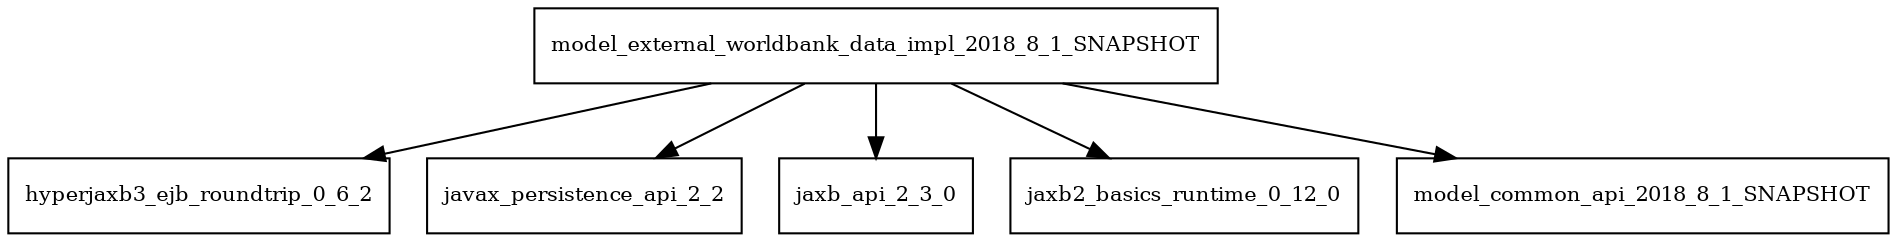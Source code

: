 digraph model_external_worldbank_data_impl_2018_8_1_SNAPSHOT_dependencies {
  node [shape = box, fontsize=10.0];
  model_external_worldbank_data_impl_2018_8_1_SNAPSHOT -> hyperjaxb3_ejb_roundtrip_0_6_2;
  model_external_worldbank_data_impl_2018_8_1_SNAPSHOT -> javax_persistence_api_2_2;
  model_external_worldbank_data_impl_2018_8_1_SNAPSHOT -> jaxb_api_2_3_0;
  model_external_worldbank_data_impl_2018_8_1_SNAPSHOT -> jaxb2_basics_runtime_0_12_0;
  model_external_worldbank_data_impl_2018_8_1_SNAPSHOT -> model_common_api_2018_8_1_SNAPSHOT;
}
